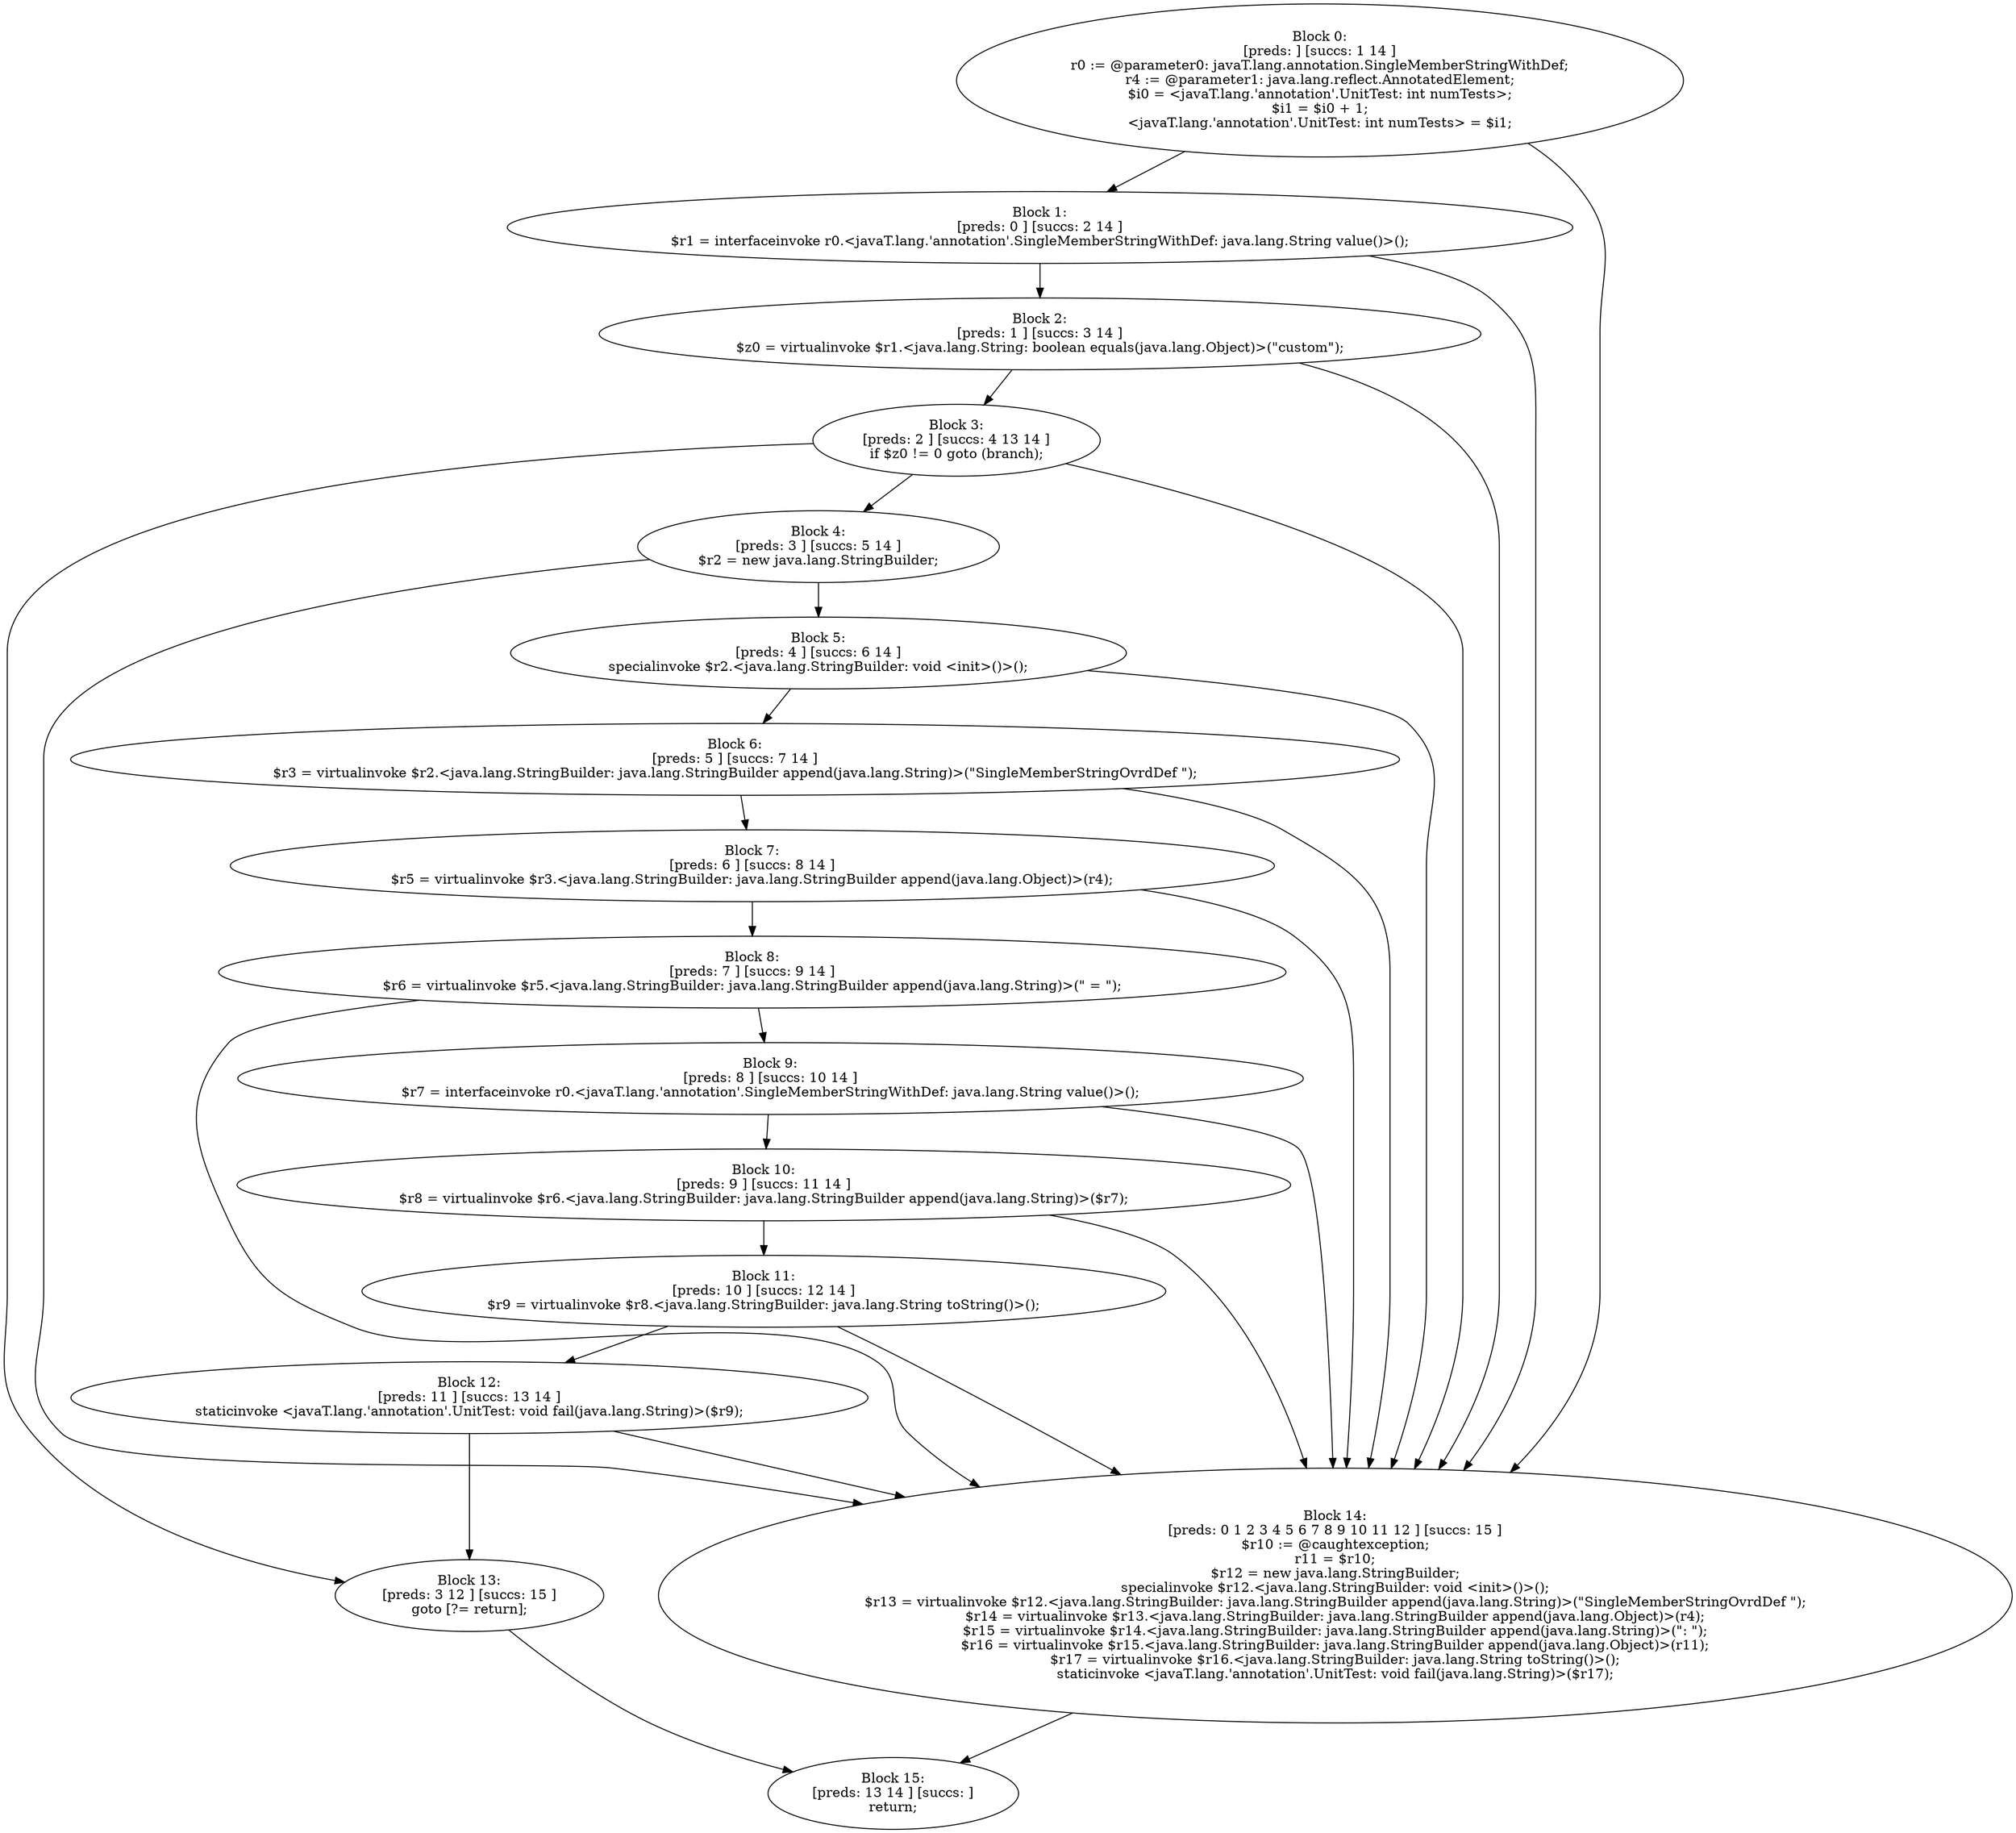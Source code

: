 digraph "unitGraph" {
    "Block 0:
[preds: ] [succs: 1 14 ]
r0 := @parameter0: javaT.lang.annotation.SingleMemberStringWithDef;
r4 := @parameter1: java.lang.reflect.AnnotatedElement;
$i0 = <javaT.lang.'annotation'.UnitTest: int numTests>;
$i1 = $i0 + 1;
<javaT.lang.'annotation'.UnitTest: int numTests> = $i1;
"
    "Block 1:
[preds: 0 ] [succs: 2 14 ]
$r1 = interfaceinvoke r0.<javaT.lang.'annotation'.SingleMemberStringWithDef: java.lang.String value()>();
"
    "Block 2:
[preds: 1 ] [succs: 3 14 ]
$z0 = virtualinvoke $r1.<java.lang.String: boolean equals(java.lang.Object)>(\"custom\");
"
    "Block 3:
[preds: 2 ] [succs: 4 13 14 ]
if $z0 != 0 goto (branch);
"
    "Block 4:
[preds: 3 ] [succs: 5 14 ]
$r2 = new java.lang.StringBuilder;
"
    "Block 5:
[preds: 4 ] [succs: 6 14 ]
specialinvoke $r2.<java.lang.StringBuilder: void <init>()>();
"
    "Block 6:
[preds: 5 ] [succs: 7 14 ]
$r3 = virtualinvoke $r2.<java.lang.StringBuilder: java.lang.StringBuilder append(java.lang.String)>(\"SingleMemberStringOvrdDef \");
"
    "Block 7:
[preds: 6 ] [succs: 8 14 ]
$r5 = virtualinvoke $r3.<java.lang.StringBuilder: java.lang.StringBuilder append(java.lang.Object)>(r4);
"
    "Block 8:
[preds: 7 ] [succs: 9 14 ]
$r6 = virtualinvoke $r5.<java.lang.StringBuilder: java.lang.StringBuilder append(java.lang.String)>(\" = \");
"
    "Block 9:
[preds: 8 ] [succs: 10 14 ]
$r7 = interfaceinvoke r0.<javaT.lang.'annotation'.SingleMemberStringWithDef: java.lang.String value()>();
"
    "Block 10:
[preds: 9 ] [succs: 11 14 ]
$r8 = virtualinvoke $r6.<java.lang.StringBuilder: java.lang.StringBuilder append(java.lang.String)>($r7);
"
    "Block 11:
[preds: 10 ] [succs: 12 14 ]
$r9 = virtualinvoke $r8.<java.lang.StringBuilder: java.lang.String toString()>();
"
    "Block 12:
[preds: 11 ] [succs: 13 14 ]
staticinvoke <javaT.lang.'annotation'.UnitTest: void fail(java.lang.String)>($r9);
"
    "Block 13:
[preds: 3 12 ] [succs: 15 ]
goto [?= return];
"
    "Block 14:
[preds: 0 1 2 3 4 5 6 7 8 9 10 11 12 ] [succs: 15 ]
$r10 := @caughtexception;
r11 = $r10;
$r12 = new java.lang.StringBuilder;
specialinvoke $r12.<java.lang.StringBuilder: void <init>()>();
$r13 = virtualinvoke $r12.<java.lang.StringBuilder: java.lang.StringBuilder append(java.lang.String)>(\"SingleMemberStringOvrdDef \");
$r14 = virtualinvoke $r13.<java.lang.StringBuilder: java.lang.StringBuilder append(java.lang.Object)>(r4);
$r15 = virtualinvoke $r14.<java.lang.StringBuilder: java.lang.StringBuilder append(java.lang.String)>(\": \");
$r16 = virtualinvoke $r15.<java.lang.StringBuilder: java.lang.StringBuilder append(java.lang.Object)>(r11);
$r17 = virtualinvoke $r16.<java.lang.StringBuilder: java.lang.String toString()>();
staticinvoke <javaT.lang.'annotation'.UnitTest: void fail(java.lang.String)>($r17);
"
    "Block 15:
[preds: 13 14 ] [succs: ]
return;
"
    "Block 0:
[preds: ] [succs: 1 14 ]
r0 := @parameter0: javaT.lang.annotation.SingleMemberStringWithDef;
r4 := @parameter1: java.lang.reflect.AnnotatedElement;
$i0 = <javaT.lang.'annotation'.UnitTest: int numTests>;
$i1 = $i0 + 1;
<javaT.lang.'annotation'.UnitTest: int numTests> = $i1;
"->"Block 1:
[preds: 0 ] [succs: 2 14 ]
$r1 = interfaceinvoke r0.<javaT.lang.'annotation'.SingleMemberStringWithDef: java.lang.String value()>();
";
    "Block 0:
[preds: ] [succs: 1 14 ]
r0 := @parameter0: javaT.lang.annotation.SingleMemberStringWithDef;
r4 := @parameter1: java.lang.reflect.AnnotatedElement;
$i0 = <javaT.lang.'annotation'.UnitTest: int numTests>;
$i1 = $i0 + 1;
<javaT.lang.'annotation'.UnitTest: int numTests> = $i1;
"->"Block 14:
[preds: 0 1 2 3 4 5 6 7 8 9 10 11 12 ] [succs: 15 ]
$r10 := @caughtexception;
r11 = $r10;
$r12 = new java.lang.StringBuilder;
specialinvoke $r12.<java.lang.StringBuilder: void <init>()>();
$r13 = virtualinvoke $r12.<java.lang.StringBuilder: java.lang.StringBuilder append(java.lang.String)>(\"SingleMemberStringOvrdDef \");
$r14 = virtualinvoke $r13.<java.lang.StringBuilder: java.lang.StringBuilder append(java.lang.Object)>(r4);
$r15 = virtualinvoke $r14.<java.lang.StringBuilder: java.lang.StringBuilder append(java.lang.String)>(\": \");
$r16 = virtualinvoke $r15.<java.lang.StringBuilder: java.lang.StringBuilder append(java.lang.Object)>(r11);
$r17 = virtualinvoke $r16.<java.lang.StringBuilder: java.lang.String toString()>();
staticinvoke <javaT.lang.'annotation'.UnitTest: void fail(java.lang.String)>($r17);
";
    "Block 1:
[preds: 0 ] [succs: 2 14 ]
$r1 = interfaceinvoke r0.<javaT.lang.'annotation'.SingleMemberStringWithDef: java.lang.String value()>();
"->"Block 2:
[preds: 1 ] [succs: 3 14 ]
$z0 = virtualinvoke $r1.<java.lang.String: boolean equals(java.lang.Object)>(\"custom\");
";
    "Block 1:
[preds: 0 ] [succs: 2 14 ]
$r1 = interfaceinvoke r0.<javaT.lang.'annotation'.SingleMemberStringWithDef: java.lang.String value()>();
"->"Block 14:
[preds: 0 1 2 3 4 5 6 7 8 9 10 11 12 ] [succs: 15 ]
$r10 := @caughtexception;
r11 = $r10;
$r12 = new java.lang.StringBuilder;
specialinvoke $r12.<java.lang.StringBuilder: void <init>()>();
$r13 = virtualinvoke $r12.<java.lang.StringBuilder: java.lang.StringBuilder append(java.lang.String)>(\"SingleMemberStringOvrdDef \");
$r14 = virtualinvoke $r13.<java.lang.StringBuilder: java.lang.StringBuilder append(java.lang.Object)>(r4);
$r15 = virtualinvoke $r14.<java.lang.StringBuilder: java.lang.StringBuilder append(java.lang.String)>(\": \");
$r16 = virtualinvoke $r15.<java.lang.StringBuilder: java.lang.StringBuilder append(java.lang.Object)>(r11);
$r17 = virtualinvoke $r16.<java.lang.StringBuilder: java.lang.String toString()>();
staticinvoke <javaT.lang.'annotation'.UnitTest: void fail(java.lang.String)>($r17);
";
    "Block 2:
[preds: 1 ] [succs: 3 14 ]
$z0 = virtualinvoke $r1.<java.lang.String: boolean equals(java.lang.Object)>(\"custom\");
"->"Block 3:
[preds: 2 ] [succs: 4 13 14 ]
if $z0 != 0 goto (branch);
";
    "Block 2:
[preds: 1 ] [succs: 3 14 ]
$z0 = virtualinvoke $r1.<java.lang.String: boolean equals(java.lang.Object)>(\"custom\");
"->"Block 14:
[preds: 0 1 2 3 4 5 6 7 8 9 10 11 12 ] [succs: 15 ]
$r10 := @caughtexception;
r11 = $r10;
$r12 = new java.lang.StringBuilder;
specialinvoke $r12.<java.lang.StringBuilder: void <init>()>();
$r13 = virtualinvoke $r12.<java.lang.StringBuilder: java.lang.StringBuilder append(java.lang.String)>(\"SingleMemberStringOvrdDef \");
$r14 = virtualinvoke $r13.<java.lang.StringBuilder: java.lang.StringBuilder append(java.lang.Object)>(r4);
$r15 = virtualinvoke $r14.<java.lang.StringBuilder: java.lang.StringBuilder append(java.lang.String)>(\": \");
$r16 = virtualinvoke $r15.<java.lang.StringBuilder: java.lang.StringBuilder append(java.lang.Object)>(r11);
$r17 = virtualinvoke $r16.<java.lang.StringBuilder: java.lang.String toString()>();
staticinvoke <javaT.lang.'annotation'.UnitTest: void fail(java.lang.String)>($r17);
";
    "Block 3:
[preds: 2 ] [succs: 4 13 14 ]
if $z0 != 0 goto (branch);
"->"Block 4:
[preds: 3 ] [succs: 5 14 ]
$r2 = new java.lang.StringBuilder;
";
    "Block 3:
[preds: 2 ] [succs: 4 13 14 ]
if $z0 != 0 goto (branch);
"->"Block 13:
[preds: 3 12 ] [succs: 15 ]
goto [?= return];
";
    "Block 3:
[preds: 2 ] [succs: 4 13 14 ]
if $z0 != 0 goto (branch);
"->"Block 14:
[preds: 0 1 2 3 4 5 6 7 8 9 10 11 12 ] [succs: 15 ]
$r10 := @caughtexception;
r11 = $r10;
$r12 = new java.lang.StringBuilder;
specialinvoke $r12.<java.lang.StringBuilder: void <init>()>();
$r13 = virtualinvoke $r12.<java.lang.StringBuilder: java.lang.StringBuilder append(java.lang.String)>(\"SingleMemberStringOvrdDef \");
$r14 = virtualinvoke $r13.<java.lang.StringBuilder: java.lang.StringBuilder append(java.lang.Object)>(r4);
$r15 = virtualinvoke $r14.<java.lang.StringBuilder: java.lang.StringBuilder append(java.lang.String)>(\": \");
$r16 = virtualinvoke $r15.<java.lang.StringBuilder: java.lang.StringBuilder append(java.lang.Object)>(r11);
$r17 = virtualinvoke $r16.<java.lang.StringBuilder: java.lang.String toString()>();
staticinvoke <javaT.lang.'annotation'.UnitTest: void fail(java.lang.String)>($r17);
";
    "Block 4:
[preds: 3 ] [succs: 5 14 ]
$r2 = new java.lang.StringBuilder;
"->"Block 5:
[preds: 4 ] [succs: 6 14 ]
specialinvoke $r2.<java.lang.StringBuilder: void <init>()>();
";
    "Block 4:
[preds: 3 ] [succs: 5 14 ]
$r2 = new java.lang.StringBuilder;
"->"Block 14:
[preds: 0 1 2 3 4 5 6 7 8 9 10 11 12 ] [succs: 15 ]
$r10 := @caughtexception;
r11 = $r10;
$r12 = new java.lang.StringBuilder;
specialinvoke $r12.<java.lang.StringBuilder: void <init>()>();
$r13 = virtualinvoke $r12.<java.lang.StringBuilder: java.lang.StringBuilder append(java.lang.String)>(\"SingleMemberStringOvrdDef \");
$r14 = virtualinvoke $r13.<java.lang.StringBuilder: java.lang.StringBuilder append(java.lang.Object)>(r4);
$r15 = virtualinvoke $r14.<java.lang.StringBuilder: java.lang.StringBuilder append(java.lang.String)>(\": \");
$r16 = virtualinvoke $r15.<java.lang.StringBuilder: java.lang.StringBuilder append(java.lang.Object)>(r11);
$r17 = virtualinvoke $r16.<java.lang.StringBuilder: java.lang.String toString()>();
staticinvoke <javaT.lang.'annotation'.UnitTest: void fail(java.lang.String)>($r17);
";
    "Block 5:
[preds: 4 ] [succs: 6 14 ]
specialinvoke $r2.<java.lang.StringBuilder: void <init>()>();
"->"Block 6:
[preds: 5 ] [succs: 7 14 ]
$r3 = virtualinvoke $r2.<java.lang.StringBuilder: java.lang.StringBuilder append(java.lang.String)>(\"SingleMemberStringOvrdDef \");
";
    "Block 5:
[preds: 4 ] [succs: 6 14 ]
specialinvoke $r2.<java.lang.StringBuilder: void <init>()>();
"->"Block 14:
[preds: 0 1 2 3 4 5 6 7 8 9 10 11 12 ] [succs: 15 ]
$r10 := @caughtexception;
r11 = $r10;
$r12 = new java.lang.StringBuilder;
specialinvoke $r12.<java.lang.StringBuilder: void <init>()>();
$r13 = virtualinvoke $r12.<java.lang.StringBuilder: java.lang.StringBuilder append(java.lang.String)>(\"SingleMemberStringOvrdDef \");
$r14 = virtualinvoke $r13.<java.lang.StringBuilder: java.lang.StringBuilder append(java.lang.Object)>(r4);
$r15 = virtualinvoke $r14.<java.lang.StringBuilder: java.lang.StringBuilder append(java.lang.String)>(\": \");
$r16 = virtualinvoke $r15.<java.lang.StringBuilder: java.lang.StringBuilder append(java.lang.Object)>(r11);
$r17 = virtualinvoke $r16.<java.lang.StringBuilder: java.lang.String toString()>();
staticinvoke <javaT.lang.'annotation'.UnitTest: void fail(java.lang.String)>($r17);
";
    "Block 6:
[preds: 5 ] [succs: 7 14 ]
$r3 = virtualinvoke $r2.<java.lang.StringBuilder: java.lang.StringBuilder append(java.lang.String)>(\"SingleMemberStringOvrdDef \");
"->"Block 7:
[preds: 6 ] [succs: 8 14 ]
$r5 = virtualinvoke $r3.<java.lang.StringBuilder: java.lang.StringBuilder append(java.lang.Object)>(r4);
";
    "Block 6:
[preds: 5 ] [succs: 7 14 ]
$r3 = virtualinvoke $r2.<java.lang.StringBuilder: java.lang.StringBuilder append(java.lang.String)>(\"SingleMemberStringOvrdDef \");
"->"Block 14:
[preds: 0 1 2 3 4 5 6 7 8 9 10 11 12 ] [succs: 15 ]
$r10 := @caughtexception;
r11 = $r10;
$r12 = new java.lang.StringBuilder;
specialinvoke $r12.<java.lang.StringBuilder: void <init>()>();
$r13 = virtualinvoke $r12.<java.lang.StringBuilder: java.lang.StringBuilder append(java.lang.String)>(\"SingleMemberStringOvrdDef \");
$r14 = virtualinvoke $r13.<java.lang.StringBuilder: java.lang.StringBuilder append(java.lang.Object)>(r4);
$r15 = virtualinvoke $r14.<java.lang.StringBuilder: java.lang.StringBuilder append(java.lang.String)>(\": \");
$r16 = virtualinvoke $r15.<java.lang.StringBuilder: java.lang.StringBuilder append(java.lang.Object)>(r11);
$r17 = virtualinvoke $r16.<java.lang.StringBuilder: java.lang.String toString()>();
staticinvoke <javaT.lang.'annotation'.UnitTest: void fail(java.lang.String)>($r17);
";
    "Block 7:
[preds: 6 ] [succs: 8 14 ]
$r5 = virtualinvoke $r3.<java.lang.StringBuilder: java.lang.StringBuilder append(java.lang.Object)>(r4);
"->"Block 8:
[preds: 7 ] [succs: 9 14 ]
$r6 = virtualinvoke $r5.<java.lang.StringBuilder: java.lang.StringBuilder append(java.lang.String)>(\" = \");
";
    "Block 7:
[preds: 6 ] [succs: 8 14 ]
$r5 = virtualinvoke $r3.<java.lang.StringBuilder: java.lang.StringBuilder append(java.lang.Object)>(r4);
"->"Block 14:
[preds: 0 1 2 3 4 5 6 7 8 9 10 11 12 ] [succs: 15 ]
$r10 := @caughtexception;
r11 = $r10;
$r12 = new java.lang.StringBuilder;
specialinvoke $r12.<java.lang.StringBuilder: void <init>()>();
$r13 = virtualinvoke $r12.<java.lang.StringBuilder: java.lang.StringBuilder append(java.lang.String)>(\"SingleMemberStringOvrdDef \");
$r14 = virtualinvoke $r13.<java.lang.StringBuilder: java.lang.StringBuilder append(java.lang.Object)>(r4);
$r15 = virtualinvoke $r14.<java.lang.StringBuilder: java.lang.StringBuilder append(java.lang.String)>(\": \");
$r16 = virtualinvoke $r15.<java.lang.StringBuilder: java.lang.StringBuilder append(java.lang.Object)>(r11);
$r17 = virtualinvoke $r16.<java.lang.StringBuilder: java.lang.String toString()>();
staticinvoke <javaT.lang.'annotation'.UnitTest: void fail(java.lang.String)>($r17);
";
    "Block 8:
[preds: 7 ] [succs: 9 14 ]
$r6 = virtualinvoke $r5.<java.lang.StringBuilder: java.lang.StringBuilder append(java.lang.String)>(\" = \");
"->"Block 9:
[preds: 8 ] [succs: 10 14 ]
$r7 = interfaceinvoke r0.<javaT.lang.'annotation'.SingleMemberStringWithDef: java.lang.String value()>();
";
    "Block 8:
[preds: 7 ] [succs: 9 14 ]
$r6 = virtualinvoke $r5.<java.lang.StringBuilder: java.lang.StringBuilder append(java.lang.String)>(\" = \");
"->"Block 14:
[preds: 0 1 2 3 4 5 6 7 8 9 10 11 12 ] [succs: 15 ]
$r10 := @caughtexception;
r11 = $r10;
$r12 = new java.lang.StringBuilder;
specialinvoke $r12.<java.lang.StringBuilder: void <init>()>();
$r13 = virtualinvoke $r12.<java.lang.StringBuilder: java.lang.StringBuilder append(java.lang.String)>(\"SingleMemberStringOvrdDef \");
$r14 = virtualinvoke $r13.<java.lang.StringBuilder: java.lang.StringBuilder append(java.lang.Object)>(r4);
$r15 = virtualinvoke $r14.<java.lang.StringBuilder: java.lang.StringBuilder append(java.lang.String)>(\": \");
$r16 = virtualinvoke $r15.<java.lang.StringBuilder: java.lang.StringBuilder append(java.lang.Object)>(r11);
$r17 = virtualinvoke $r16.<java.lang.StringBuilder: java.lang.String toString()>();
staticinvoke <javaT.lang.'annotation'.UnitTest: void fail(java.lang.String)>($r17);
";
    "Block 9:
[preds: 8 ] [succs: 10 14 ]
$r7 = interfaceinvoke r0.<javaT.lang.'annotation'.SingleMemberStringWithDef: java.lang.String value()>();
"->"Block 10:
[preds: 9 ] [succs: 11 14 ]
$r8 = virtualinvoke $r6.<java.lang.StringBuilder: java.lang.StringBuilder append(java.lang.String)>($r7);
";
    "Block 9:
[preds: 8 ] [succs: 10 14 ]
$r7 = interfaceinvoke r0.<javaT.lang.'annotation'.SingleMemberStringWithDef: java.lang.String value()>();
"->"Block 14:
[preds: 0 1 2 3 4 5 6 7 8 9 10 11 12 ] [succs: 15 ]
$r10 := @caughtexception;
r11 = $r10;
$r12 = new java.lang.StringBuilder;
specialinvoke $r12.<java.lang.StringBuilder: void <init>()>();
$r13 = virtualinvoke $r12.<java.lang.StringBuilder: java.lang.StringBuilder append(java.lang.String)>(\"SingleMemberStringOvrdDef \");
$r14 = virtualinvoke $r13.<java.lang.StringBuilder: java.lang.StringBuilder append(java.lang.Object)>(r4);
$r15 = virtualinvoke $r14.<java.lang.StringBuilder: java.lang.StringBuilder append(java.lang.String)>(\": \");
$r16 = virtualinvoke $r15.<java.lang.StringBuilder: java.lang.StringBuilder append(java.lang.Object)>(r11);
$r17 = virtualinvoke $r16.<java.lang.StringBuilder: java.lang.String toString()>();
staticinvoke <javaT.lang.'annotation'.UnitTest: void fail(java.lang.String)>($r17);
";
    "Block 10:
[preds: 9 ] [succs: 11 14 ]
$r8 = virtualinvoke $r6.<java.lang.StringBuilder: java.lang.StringBuilder append(java.lang.String)>($r7);
"->"Block 11:
[preds: 10 ] [succs: 12 14 ]
$r9 = virtualinvoke $r8.<java.lang.StringBuilder: java.lang.String toString()>();
";
    "Block 10:
[preds: 9 ] [succs: 11 14 ]
$r8 = virtualinvoke $r6.<java.lang.StringBuilder: java.lang.StringBuilder append(java.lang.String)>($r7);
"->"Block 14:
[preds: 0 1 2 3 4 5 6 7 8 9 10 11 12 ] [succs: 15 ]
$r10 := @caughtexception;
r11 = $r10;
$r12 = new java.lang.StringBuilder;
specialinvoke $r12.<java.lang.StringBuilder: void <init>()>();
$r13 = virtualinvoke $r12.<java.lang.StringBuilder: java.lang.StringBuilder append(java.lang.String)>(\"SingleMemberStringOvrdDef \");
$r14 = virtualinvoke $r13.<java.lang.StringBuilder: java.lang.StringBuilder append(java.lang.Object)>(r4);
$r15 = virtualinvoke $r14.<java.lang.StringBuilder: java.lang.StringBuilder append(java.lang.String)>(\": \");
$r16 = virtualinvoke $r15.<java.lang.StringBuilder: java.lang.StringBuilder append(java.lang.Object)>(r11);
$r17 = virtualinvoke $r16.<java.lang.StringBuilder: java.lang.String toString()>();
staticinvoke <javaT.lang.'annotation'.UnitTest: void fail(java.lang.String)>($r17);
";
    "Block 11:
[preds: 10 ] [succs: 12 14 ]
$r9 = virtualinvoke $r8.<java.lang.StringBuilder: java.lang.String toString()>();
"->"Block 12:
[preds: 11 ] [succs: 13 14 ]
staticinvoke <javaT.lang.'annotation'.UnitTest: void fail(java.lang.String)>($r9);
";
    "Block 11:
[preds: 10 ] [succs: 12 14 ]
$r9 = virtualinvoke $r8.<java.lang.StringBuilder: java.lang.String toString()>();
"->"Block 14:
[preds: 0 1 2 3 4 5 6 7 8 9 10 11 12 ] [succs: 15 ]
$r10 := @caughtexception;
r11 = $r10;
$r12 = new java.lang.StringBuilder;
specialinvoke $r12.<java.lang.StringBuilder: void <init>()>();
$r13 = virtualinvoke $r12.<java.lang.StringBuilder: java.lang.StringBuilder append(java.lang.String)>(\"SingleMemberStringOvrdDef \");
$r14 = virtualinvoke $r13.<java.lang.StringBuilder: java.lang.StringBuilder append(java.lang.Object)>(r4);
$r15 = virtualinvoke $r14.<java.lang.StringBuilder: java.lang.StringBuilder append(java.lang.String)>(\": \");
$r16 = virtualinvoke $r15.<java.lang.StringBuilder: java.lang.StringBuilder append(java.lang.Object)>(r11);
$r17 = virtualinvoke $r16.<java.lang.StringBuilder: java.lang.String toString()>();
staticinvoke <javaT.lang.'annotation'.UnitTest: void fail(java.lang.String)>($r17);
";
    "Block 12:
[preds: 11 ] [succs: 13 14 ]
staticinvoke <javaT.lang.'annotation'.UnitTest: void fail(java.lang.String)>($r9);
"->"Block 13:
[preds: 3 12 ] [succs: 15 ]
goto [?= return];
";
    "Block 12:
[preds: 11 ] [succs: 13 14 ]
staticinvoke <javaT.lang.'annotation'.UnitTest: void fail(java.lang.String)>($r9);
"->"Block 14:
[preds: 0 1 2 3 4 5 6 7 8 9 10 11 12 ] [succs: 15 ]
$r10 := @caughtexception;
r11 = $r10;
$r12 = new java.lang.StringBuilder;
specialinvoke $r12.<java.lang.StringBuilder: void <init>()>();
$r13 = virtualinvoke $r12.<java.lang.StringBuilder: java.lang.StringBuilder append(java.lang.String)>(\"SingleMemberStringOvrdDef \");
$r14 = virtualinvoke $r13.<java.lang.StringBuilder: java.lang.StringBuilder append(java.lang.Object)>(r4);
$r15 = virtualinvoke $r14.<java.lang.StringBuilder: java.lang.StringBuilder append(java.lang.String)>(\": \");
$r16 = virtualinvoke $r15.<java.lang.StringBuilder: java.lang.StringBuilder append(java.lang.Object)>(r11);
$r17 = virtualinvoke $r16.<java.lang.StringBuilder: java.lang.String toString()>();
staticinvoke <javaT.lang.'annotation'.UnitTest: void fail(java.lang.String)>($r17);
";
    "Block 13:
[preds: 3 12 ] [succs: 15 ]
goto [?= return];
"->"Block 15:
[preds: 13 14 ] [succs: ]
return;
";
    "Block 14:
[preds: 0 1 2 3 4 5 6 7 8 9 10 11 12 ] [succs: 15 ]
$r10 := @caughtexception;
r11 = $r10;
$r12 = new java.lang.StringBuilder;
specialinvoke $r12.<java.lang.StringBuilder: void <init>()>();
$r13 = virtualinvoke $r12.<java.lang.StringBuilder: java.lang.StringBuilder append(java.lang.String)>(\"SingleMemberStringOvrdDef \");
$r14 = virtualinvoke $r13.<java.lang.StringBuilder: java.lang.StringBuilder append(java.lang.Object)>(r4);
$r15 = virtualinvoke $r14.<java.lang.StringBuilder: java.lang.StringBuilder append(java.lang.String)>(\": \");
$r16 = virtualinvoke $r15.<java.lang.StringBuilder: java.lang.StringBuilder append(java.lang.Object)>(r11);
$r17 = virtualinvoke $r16.<java.lang.StringBuilder: java.lang.String toString()>();
staticinvoke <javaT.lang.'annotation'.UnitTest: void fail(java.lang.String)>($r17);
"->"Block 15:
[preds: 13 14 ] [succs: ]
return;
";
}
